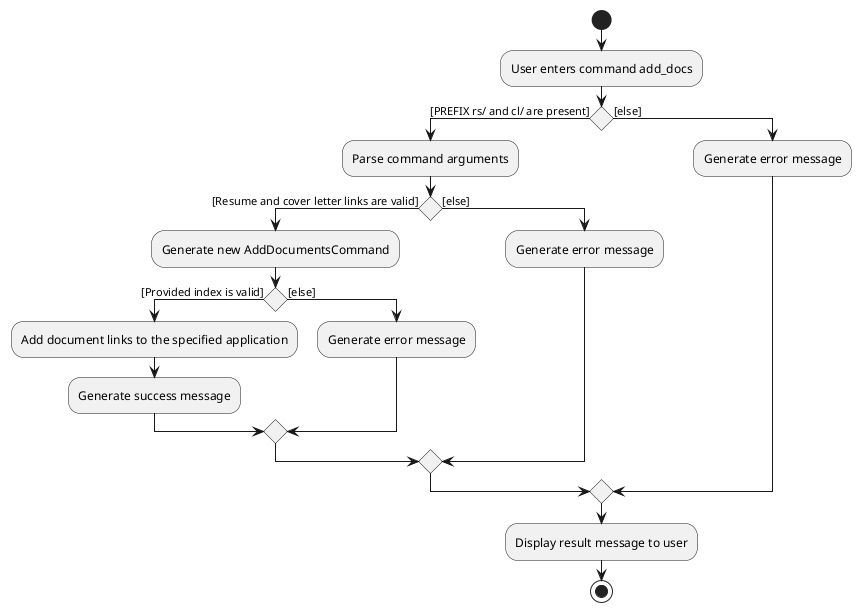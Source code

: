 @startuml
start
:User enters command add_docs;
if () then ([PREFIX rs/ and cl/ are present])
    :Parse command arguments;
    if () then ([Resume and cover letter links are valid])
            :Generate new AddDocumentsCommand;
            if () then ([Provided index is valid])
                    :Add document links to the specified application;
                    :Generate success message;
                else ([else])
                :Generate error message;
                endif
        else ([else])
        :Generate error message;
        endif
    else ([else])
    :Generate error message;
endif
:Display result message to user;
stop
@enduml
